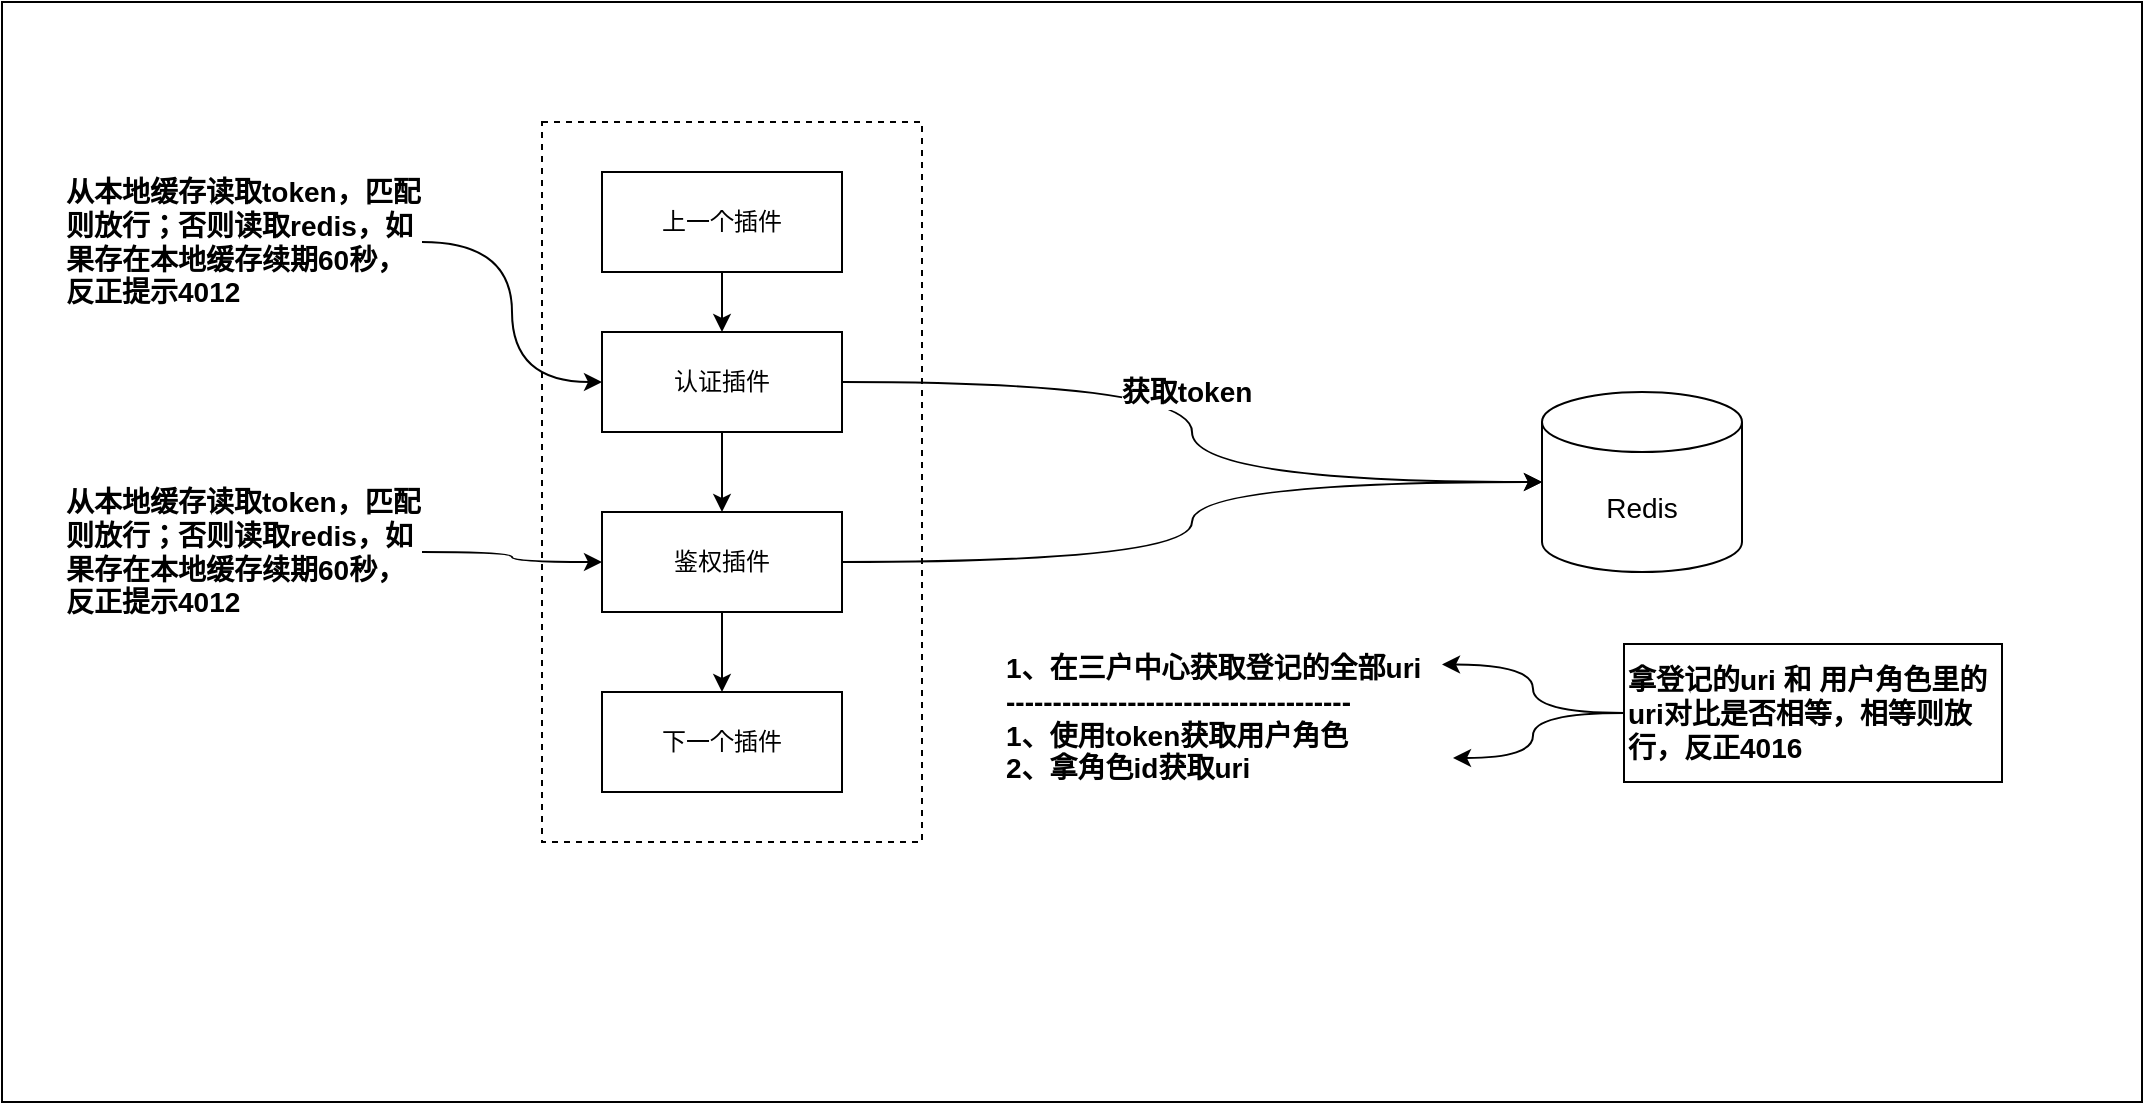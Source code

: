 <mxfile version="14.1.9" type="github">
  <diagram id="tEZok7O5twctMSrRD2sH" name="第 1 页">
    <mxGraphModel dx="1422" dy="794" grid="1" gridSize="10" guides="1" tooltips="1" connect="1" arrows="1" fold="1" page="1" pageScale="1" pageWidth="827" pageHeight="1169" math="0" shadow="0">
      <root>
        <mxCell id="0" />
        <mxCell id="1" parent="0" />
        <mxCell id="TS-0E5JR7jDzZcB04G1X-1" value="" style="rounded=0;whiteSpace=wrap;html=1;" vertex="1" parent="1">
          <mxGeometry x="50" y="50" width="1070" height="550" as="geometry" />
        </mxCell>
        <mxCell id="TS-0E5JR7jDzZcB04G1X-2" value="" style="rounded=0;whiteSpace=wrap;html=1;dashed=1;" vertex="1" parent="1">
          <mxGeometry x="320" y="110" width="190" height="360" as="geometry" />
        </mxCell>
        <mxCell id="TS-0E5JR7jDzZcB04G1X-8" style="edgeStyle=orthogonalEdgeStyle;rounded=0;orthogonalLoop=1;jettySize=auto;html=1;exitX=0.5;exitY=1;exitDx=0;exitDy=0;entryX=0.5;entryY=0;entryDx=0;entryDy=0;" edge="1" parent="1" source="TS-0E5JR7jDzZcB04G1X-3" target="TS-0E5JR7jDzZcB04G1X-5">
          <mxGeometry relative="1" as="geometry" />
        </mxCell>
        <mxCell id="TS-0E5JR7jDzZcB04G1X-3" value="认证插件" style="rounded=0;whiteSpace=wrap;html=1;" vertex="1" parent="1">
          <mxGeometry x="350" y="215" width="120" height="50" as="geometry" />
        </mxCell>
        <mxCell id="TS-0E5JR7jDzZcB04G1X-7" style="edgeStyle=orthogonalEdgeStyle;rounded=0;orthogonalLoop=1;jettySize=auto;html=1;exitX=0.5;exitY=1;exitDx=0;exitDy=0;" edge="1" parent="1" source="TS-0E5JR7jDzZcB04G1X-4" target="TS-0E5JR7jDzZcB04G1X-3">
          <mxGeometry relative="1" as="geometry" />
        </mxCell>
        <mxCell id="TS-0E5JR7jDzZcB04G1X-4" value="上一个插件" style="rounded=0;whiteSpace=wrap;html=1;" vertex="1" parent="1">
          <mxGeometry x="350" y="135" width="120" height="50" as="geometry" />
        </mxCell>
        <mxCell id="TS-0E5JR7jDzZcB04G1X-9" style="edgeStyle=orthogonalEdgeStyle;rounded=0;orthogonalLoop=1;jettySize=auto;html=1;entryX=0.5;entryY=0;entryDx=0;entryDy=0;" edge="1" parent="1" source="TS-0E5JR7jDzZcB04G1X-5" target="TS-0E5JR7jDzZcB04G1X-6">
          <mxGeometry relative="1" as="geometry" />
        </mxCell>
        <mxCell id="TS-0E5JR7jDzZcB04G1X-5" value="鉴权插件" style="rounded=0;whiteSpace=wrap;html=1;" vertex="1" parent="1">
          <mxGeometry x="350" y="305" width="120" height="50" as="geometry" />
        </mxCell>
        <mxCell id="TS-0E5JR7jDzZcB04G1X-6" value="下一个插件" style="rounded=0;whiteSpace=wrap;html=1;" vertex="1" parent="1">
          <mxGeometry x="350" y="395" width="120" height="50" as="geometry" />
        </mxCell>
        <mxCell id="TS-0E5JR7jDzZcB04G1X-11" style="edgeStyle=orthogonalEdgeStyle;rounded=0;orthogonalLoop=1;jettySize=auto;html=1;entryX=0;entryY=0.5;entryDx=0;entryDy=0;curved=1;" edge="1" parent="1" source="TS-0E5JR7jDzZcB04G1X-10" target="TS-0E5JR7jDzZcB04G1X-3">
          <mxGeometry relative="1" as="geometry" />
        </mxCell>
        <mxCell id="TS-0E5JR7jDzZcB04G1X-10" value="从本地缓存读取token，匹配则放行；否则读取redis，如果存在本地缓存续期60秒，反正提示4012" style="text;html=1;strokeColor=none;fillColor=none;align=left;verticalAlign=middle;whiteSpace=wrap;rounded=0;fontSize=14;fontStyle=1" vertex="1" parent="1">
          <mxGeometry x="80" y="100" width="180" height="140" as="geometry" />
        </mxCell>
        <mxCell id="TS-0E5JR7jDzZcB04G1X-13" style="edgeStyle=orthogonalEdgeStyle;curved=1;rounded=0;orthogonalLoop=1;jettySize=auto;html=1;entryX=0;entryY=0.5;entryDx=0;entryDy=0;fontSize=14;" edge="1" parent="1" source="TS-0E5JR7jDzZcB04G1X-12" target="TS-0E5JR7jDzZcB04G1X-5">
          <mxGeometry relative="1" as="geometry" />
        </mxCell>
        <mxCell id="TS-0E5JR7jDzZcB04G1X-12" value="从本地缓存读取token，匹配则放行；否则读取redis，如果存在本地缓存续期60秒，反正提示4012" style="text;html=1;strokeColor=none;fillColor=none;align=left;verticalAlign=middle;whiteSpace=wrap;rounded=0;fontSize=14;fontStyle=1" vertex="1" parent="1">
          <mxGeometry x="80" y="255" width="180" height="140" as="geometry" />
        </mxCell>
        <mxCell id="TS-0E5JR7jDzZcB04G1X-14" value="Redis" style="shape=cylinder3;whiteSpace=wrap;html=1;boundedLbl=1;backgroundOutline=1;size=15;fontSize=14;" vertex="1" parent="1">
          <mxGeometry x="820" y="245" width="100" height="90" as="geometry" />
        </mxCell>
        <mxCell id="TS-0E5JR7jDzZcB04G1X-15" style="edgeStyle=orthogonalEdgeStyle;curved=1;rounded=0;orthogonalLoop=1;jettySize=auto;html=1;fontSize=14;" edge="1" parent="1" source="TS-0E5JR7jDzZcB04G1X-3" target="TS-0E5JR7jDzZcB04G1X-14">
          <mxGeometry relative="1" as="geometry" />
        </mxCell>
        <mxCell id="TS-0E5JR7jDzZcB04G1X-18" value="获取token" style="edgeLabel;html=1;align=center;verticalAlign=middle;resizable=0;points=[];fontSize=14;fontStyle=1" vertex="1" connectable="0" parent="TS-0E5JR7jDzZcB04G1X-15">
          <mxGeometry x="-0.139" y="-5" relative="1" as="geometry">
            <mxPoint as="offset" />
          </mxGeometry>
        </mxCell>
        <mxCell id="TS-0E5JR7jDzZcB04G1X-17" style="edgeStyle=orthogonalEdgeStyle;curved=1;rounded=0;orthogonalLoop=1;jettySize=auto;html=1;entryX=0;entryY=0.5;entryDx=0;entryDy=0;entryPerimeter=0;fontSize=14;" edge="1" parent="1" source="TS-0E5JR7jDzZcB04G1X-5" target="TS-0E5JR7jDzZcB04G1X-14">
          <mxGeometry relative="1" as="geometry" />
        </mxCell>
        <mxCell id="TS-0E5JR7jDzZcB04G1X-22" value="1、在三户中心获取登记的全部uri&lt;br&gt;-------------------------------------&lt;br&gt;1、使用token获取用户角色&lt;br&gt;2、拿角色id获取uri" style="text;html=1;strokeColor=none;fillColor=none;align=left;verticalAlign=middle;whiteSpace=wrap;rounded=0;fontSize=14;fontStyle=1" vertex="1" parent="1">
          <mxGeometry x="550" y="355" width="220" height="105" as="geometry" />
        </mxCell>
        <mxCell id="TS-0E5JR7jDzZcB04G1X-24" style="edgeStyle=orthogonalEdgeStyle;curved=1;rounded=0;orthogonalLoop=1;jettySize=auto;html=1;exitX=0;exitY=0.5;exitDx=0;exitDy=0;entryX=1;entryY=0.25;entryDx=0;entryDy=0;fontSize=14;" edge="1" parent="1" source="TS-0E5JR7jDzZcB04G1X-23" target="TS-0E5JR7jDzZcB04G1X-22">
          <mxGeometry relative="1" as="geometry" />
        </mxCell>
        <mxCell id="TS-0E5JR7jDzZcB04G1X-25" style="edgeStyle=orthogonalEdgeStyle;curved=1;rounded=0;orthogonalLoop=1;jettySize=auto;html=1;entryX=1.025;entryY=0.695;entryDx=0;entryDy=0;entryPerimeter=0;fontSize=14;" edge="1" parent="1" source="TS-0E5JR7jDzZcB04G1X-23" target="TS-0E5JR7jDzZcB04G1X-22">
          <mxGeometry relative="1" as="geometry" />
        </mxCell>
        <mxCell id="TS-0E5JR7jDzZcB04G1X-23" value="拿登记的uri 和 用户角色里的uri对比是否相等，相等则放行，反正4016" style="rounded=0;whiteSpace=wrap;html=1;fontSize=14;align=left;fontStyle=1" vertex="1" parent="1">
          <mxGeometry x="861" y="371" width="189" height="69" as="geometry" />
        </mxCell>
      </root>
    </mxGraphModel>
  </diagram>
</mxfile>
